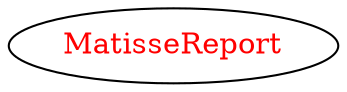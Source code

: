 digraph dependencyGraph {
 concentrate=true;
 ranksep="2.0";
 rankdir="LR"; 
 splines="ortho";
"MatisseReport" [fontcolor="red"];
}